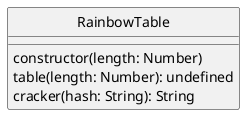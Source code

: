 @startuml
skinparam classAttributeIconSize 0
skinparam monochrome true
hide circle

class RainbowTable {
  constructor(length: Number)
  table(length: Number): undefined
  cracker(hash: String): String
}
@enduml